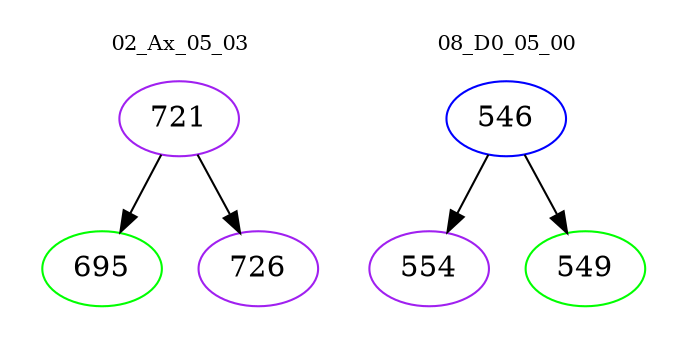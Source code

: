 digraph{
subgraph cluster_0 {
color = white
label = "02_Ax_05_03";
fontsize=10;
T0_721 [label="721", color="purple"]
T0_721 -> T0_695 [color="black"]
T0_695 [label="695", color="green"]
T0_721 -> T0_726 [color="black"]
T0_726 [label="726", color="purple"]
}
subgraph cluster_1 {
color = white
label = "08_D0_05_00";
fontsize=10;
T1_546 [label="546", color="blue"]
T1_546 -> T1_554 [color="black"]
T1_554 [label="554", color="purple"]
T1_546 -> T1_549 [color="black"]
T1_549 [label="549", color="green"]
}
}
